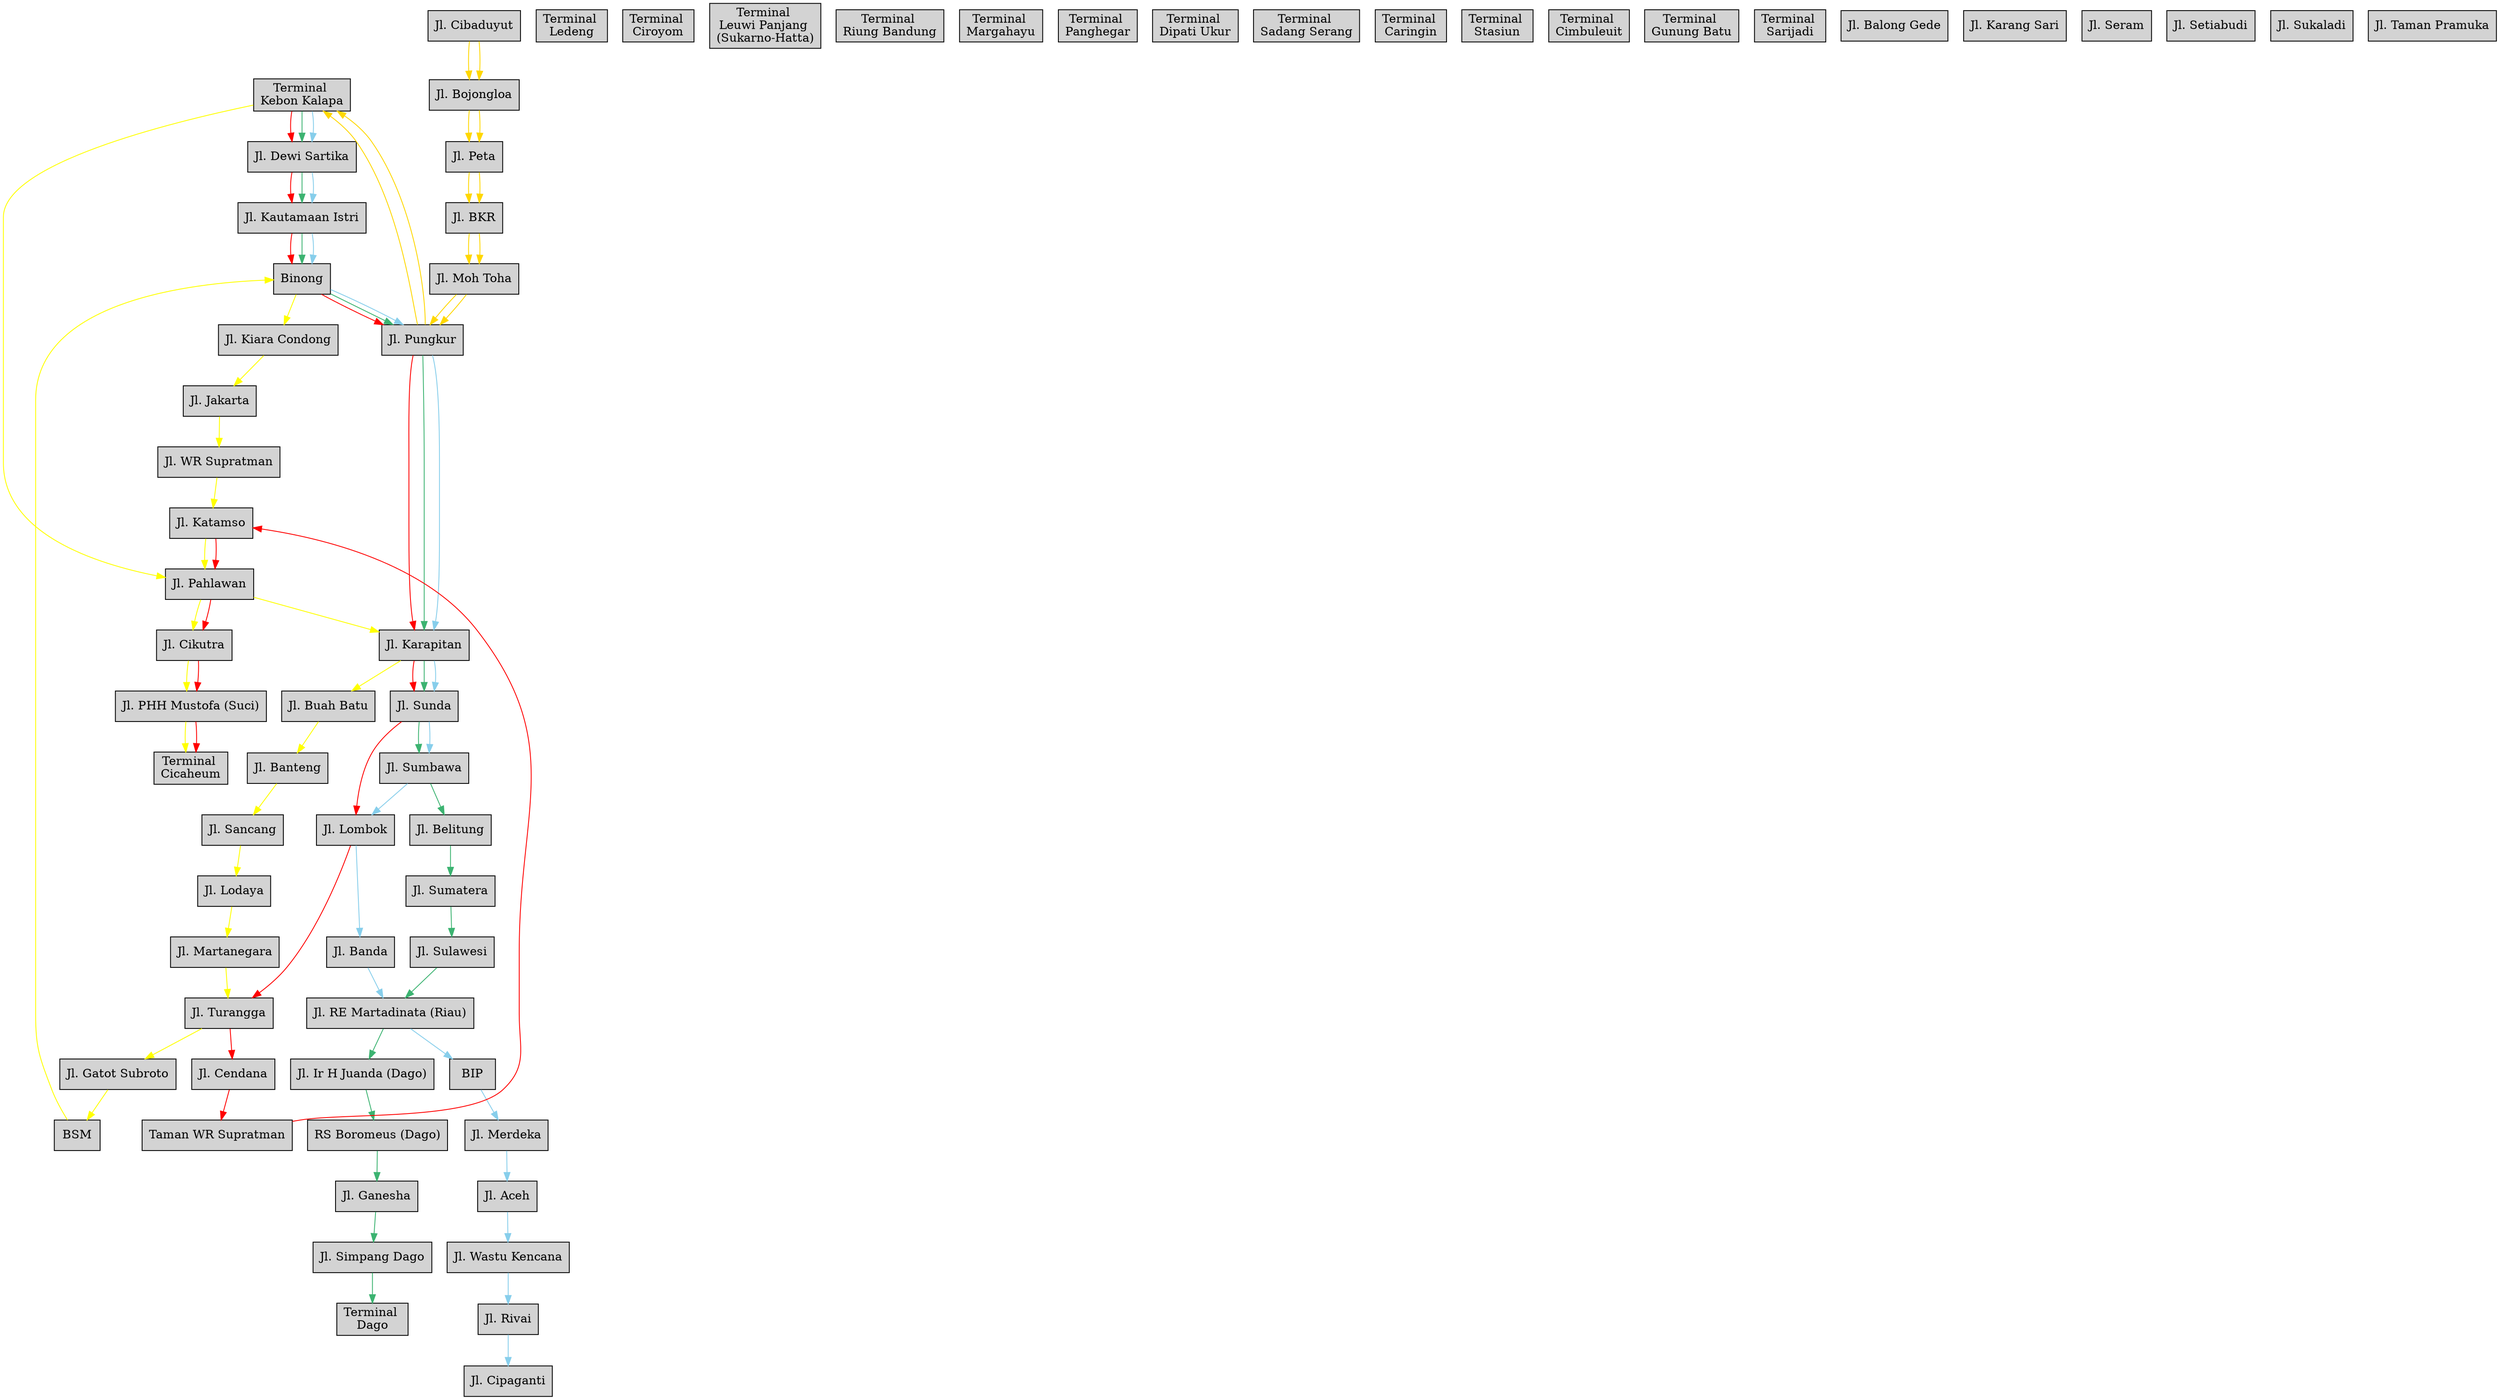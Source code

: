 digraph G{
    
    

    node [ style=filled, shape=rectangle, align=center]
    Ter1 [ label="Terminal 
Kebon Kalapa"]
    Ter2 [ label="Terminal 
Cicaheum"]
    Ter3 [ label="Terminal 
Dago"]
    Ter4 [ label="Terminal 
Ledeng"]
    Ter5 [ label="Terminal 
Ciroyom"]
    Ter6 [ label="Terminal 
Leuwi Panjang 
(Sukarno-Hatta)"]
    Ter7 [ label="Terminal 
Riung Bandung"]
    Ter8 [ label="Terminal 
Margahayu"]
    Ter9 [ label="Terminal 
Panghegar"]
    Ter10 [ label="Terminal 
Dipati Ukur"]
    Ter11 [ label="Terminal 
Sadang Serang"]
    Ter12 [ label="Terminal 
Caringin"]
    Ter13 [ label="Terminal 
Stasiun"]
    Ter14 [ label="Terminal 
Cimbuleuit"]
    Ter15 [ label="Terminal 
Gunung Batu"]
    Ter16 [ label="Terminal 
Sarijadi"]

    A1 [ label="Jl. Aceh"]

    B1 [ label="Jl. Buah Batu"]
    B2 [ label="Jl. Banteng"]
    B3 [ label="BSM"]
    B4 [ label="Binong"]
    B5 [ label="Jl. Balong Gede"]
    B6 [ label="Jl. Belitung"]
    B7 [ label="RS Boromeus (Dago)"]
    B8 [ label="Jl. Banda"]
    B9 [ label="BIP"]
    B10 [ label="Jl. Bojongloa"] 
    B11 [ label="Jl. BKR"] 

    C1 [ label="Jl. Cikutra"]
    C2 [ label="Jl. Cendana"]
    C3 [ label="Jl. Cipaganti"]
    C4 [ label="Jl. Cibaduyut"]

    D1 [ label="Jl. Dewi Sartika"]

    G1 [ label="Jl. Gatot Subroto"]
    G2 [ label="Jl. Ganesha"]
    
    I1 [ label="Jl. Ir H Juanda (Dago)"]

    J1 [ label="Jl. Jakarta"]
    
    K1 [ label="Jl. Karapitan"]
    K2 [ label="Jl. Kiara Condong"]
    K3 [ label="Jl. Katamso"]
    K4 [ label="Jl. Kautamaan Istri"]
    K5 [ label="Jl. Karang Sari"]
    
    L1 [ label="Jl. Lodaya"]
    L2 [ label="Jl. Lombok"]
    
    M1 [ label="Jl. Martanegara"]
    M2 [ label="Jl. Merdeka"]
    M3 [ label="Jl. Moh Toha"]
    
    P1 [ label="Jl. Pahlawan"]
    P2 [ label="Jl. PHH Mustofa (Suci)"]
    P3 [ label="Jl. Pungkur"]
    P4 [ label="Jl. Peta"]

    R1 [ label="Jl. RE Martadinata (Riau)"]
    R2 [ label="Jl. Rivai"]

    S1 [ label="Jl. Sancang"]
    S2 [ label="Jl. Sunda"]
    S3 [ label="Jl. Sumbawa"]
    S4 [ label="Jl. Sumatera"]
    S5 [ label="Jl. Sulawesi"]
    S6 [ label="Jl. Seram"]
    S7 [ label="Jl. Simpang Dago"]
    S8 [ label="Jl. Setiabudi"]
    S9 [ label="Jl. Sukaladi"]
    
    T1 [ label="Jl. Turangga"]
    T2 [ label="Jl. Taman Pramuka"]
    
    W1 [ label="Jl. WR Supratman"]
    W2 [ label="Taman WR Supratman"]
    W3 [ label="Jl. Wastu Kencana"]

    
    edge [ color=yellow] // Abdul Muis (Kebon Kelapa) - Cicaheum via Binong
    Ter1 -> P1 -> K1 -> B1 -> B2 -> S1 -> L1 -> M1 -> T1
    T1 -> G1 -> B3 -> B4 -> K2 -> J1 -> W1
    W1 -> K3 -> P1 -> C1 -> P2 -> Ter2
    
    edge [ color=red] // Abdul Muis (Kebon Kelapa) - Cicaheum via Aceh
    Ter1 -> D1 -> K4 -> B4 -> P3 -> K1 -> S2 -> L2 -> T1
    T1 -> C2 -> W2
    W2 -> K3 -> P1 -> C1 -> P2 -> Ter2

    edge [ color=mediumseagreen] // Abdul Muis (Kebon Kelapa) - Dago
    Ter1 -> D1 -> K4 -> B4 -> P3 -> K1 -> S2 
    S2 -> S3 -> B6 -> S4 -> S5 -> R1 -> I1 -> B7 -> G2 -> S7 -> Ter3

    edge [ color=skyblue] // Abdul Muis (Kebon Kelapa) - Ledeng
    Ter1 -> D1 -> K4 -> B4 -> P3 -> K1 -> S2 
    S2 -> S3 -> L2 -> B8 -> R1 -> B9 -> M2 -> A1 -> W3 -> R2 -> C3 

    edge [ color=gold] // Cibaduyut - Kebon Kelapa
    C4 -> B10 -> P4 -> B11 -> M3 -> P3 -> Ter1

    edge [ color=gold] // Cicaheum - Ciroyom
    C4 -> B10 -> P4 -> B11 -> M3 -> P3 -> Ter1
    


}